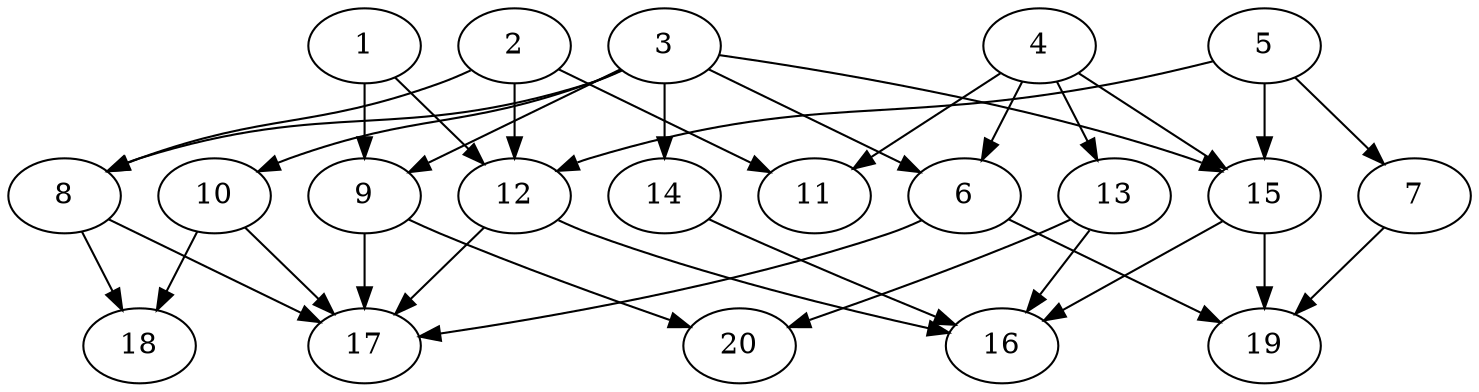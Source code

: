 // DAG automatically generated by daggen at Wed Jul 24 21:21:55 2019
// ./daggen --dot -n 20 --ccr 0.3 --fat 0.8 --regular 0.5 --density 0.6 --mindata 5242880 --maxdata 52428800 
digraph G {
  1 [size="166287360", alpha="0.08", expect_size="49886208"] 
  1 -> 9 [size ="49886208"]
  1 -> 12 [size ="49886208"]
  2 [size="168567467", alpha="0.14", expect_size="50570240"] 
  2 -> 8 [size ="50570240"]
  2 -> 11 [size ="50570240"]
  2 -> 12 [size ="50570240"]
  3 [size="53872640", alpha="0.05", expect_size="16161792"] 
  3 -> 6 [size ="16161792"]
  3 -> 8 [size ="16161792"]
  3 -> 9 [size ="16161792"]
  3 -> 10 [size ="16161792"]
  3 -> 14 [size ="16161792"]
  3 -> 15 [size ="16161792"]
  4 [size="77987840", alpha="0.06", expect_size="23396352"] 
  4 -> 6 [size ="23396352"]
  4 -> 11 [size ="23396352"]
  4 -> 13 [size ="23396352"]
  4 -> 15 [size ="23396352"]
  5 [size="86688427", alpha="0.10", expect_size="26006528"] 
  5 -> 7 [size ="26006528"]
  5 -> 12 [size ="26006528"]
  5 -> 15 [size ="26006528"]
  6 [size="84449280", alpha="0.09", expect_size="25334784"] 
  6 -> 17 [size ="25334784"]
  6 -> 19 [size ="25334784"]
  7 [size="150275413", alpha="0.09", expect_size="45082624"] 
  7 -> 19 [size ="45082624"]
  8 [size="129525760", alpha="0.16", expect_size="38857728"] 
  8 -> 17 [size ="38857728"]
  8 -> 18 [size ="38857728"]
  9 [size="128590507", alpha="0.05", expect_size="38577152"] 
  9 -> 17 [size ="38577152"]
  9 -> 20 [size ="38577152"]
  10 [size="99276800", alpha="0.16", expect_size="29783040"] 
  10 -> 17 [size ="29783040"]
  10 -> 18 [size ="29783040"]
  11 [size="41004373", alpha="0.08", expect_size="12301312"] 
  12 [size="102147413", alpha="0.10", expect_size="30644224"] 
  12 -> 16 [size ="30644224"]
  12 -> 17 [size ="30644224"]
  13 [size="52654080", alpha="0.01", expect_size="15796224"] 
  13 -> 16 [size ="15796224"]
  13 -> 20 [size ="15796224"]
  14 [size="89098240", alpha="0.16", expect_size="26729472"] 
  14 -> 16 [size ="26729472"]
  15 [size="132355413", alpha="0.12", expect_size="39706624"] 
  15 -> 16 [size ="39706624"]
  15 -> 19 [size ="39706624"]
  16 [size="57026560", alpha="0.14", expect_size="17107968"] 
  17 [size="126453760", alpha="0.01", expect_size="37936128"] 
  18 [size="41250133", alpha="0.12", expect_size="12375040"] 
  19 [size="164341760", alpha="0.16", expect_size="49302528"] 
  20 [size="48032427", alpha="0.01", expect_size="14409728"] 
}
